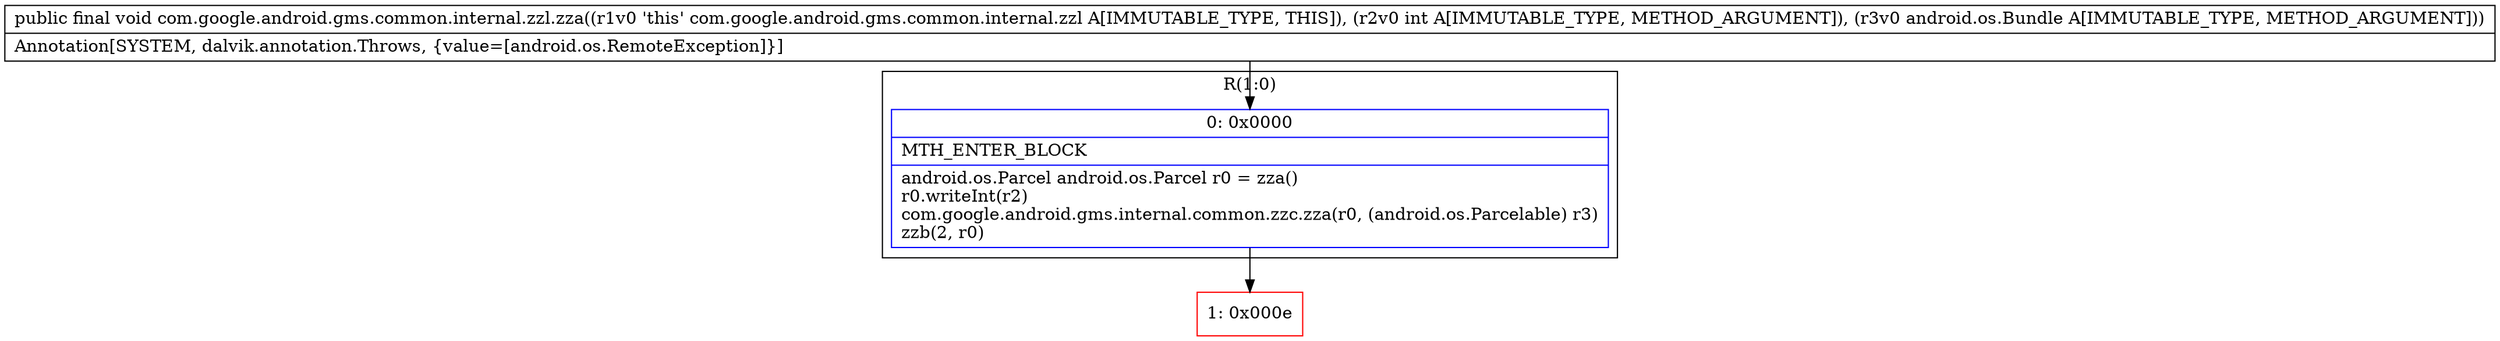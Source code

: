 digraph "CFG forcom.google.android.gms.common.internal.zzl.zza(ILandroid\/os\/Bundle;)V" {
subgraph cluster_Region_249589622 {
label = "R(1:0)";
node [shape=record,color=blue];
Node_0 [shape=record,label="{0\:\ 0x0000|MTH_ENTER_BLOCK\l|android.os.Parcel android.os.Parcel r0 = zza()\lr0.writeInt(r2)\lcom.google.android.gms.internal.common.zzc.zza(r0, (android.os.Parcelable) r3)\lzzb(2, r0)\l}"];
}
Node_1 [shape=record,color=red,label="{1\:\ 0x000e}"];
MethodNode[shape=record,label="{public final void com.google.android.gms.common.internal.zzl.zza((r1v0 'this' com.google.android.gms.common.internal.zzl A[IMMUTABLE_TYPE, THIS]), (r2v0 int A[IMMUTABLE_TYPE, METHOD_ARGUMENT]), (r3v0 android.os.Bundle A[IMMUTABLE_TYPE, METHOD_ARGUMENT]))  | Annotation[SYSTEM, dalvik.annotation.Throws, \{value=[android.os.RemoteException]\}]\l}"];
MethodNode -> Node_0;
Node_0 -> Node_1;
}

